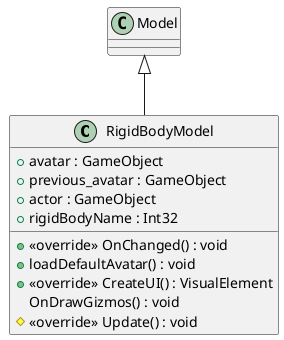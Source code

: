@startuml
class RigidBodyModel {
    + avatar : GameObject
    + previous_avatar : GameObject
    + actor : GameObject
    + rigidBodyName : Int32
    + <<override>> OnChanged() : void
    + loadDefaultAvatar() : void
    + <<override>> CreateUI() : VisualElement
    OnDrawGizmos() : void
    # <<override>> Update() : void
}
Model <|-- RigidBodyModel
@enduml

